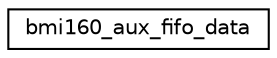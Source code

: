 digraph "Graphical Class Hierarchy"
{
  edge [fontname="Helvetica",fontsize="10",labelfontname="Helvetica",labelfontsize="10"];
  node [fontname="Helvetica",fontsize="10",shape=record];
  rankdir="LR";
  Node1 [label="bmi160_aux_fifo_data",height=0.2,width=0.4,color="black", fillcolor="white", style="filled",URL="$structbmi160__aux__fifo__data.html",tooltip="FIFO aux. sensor data structure. "];
}

